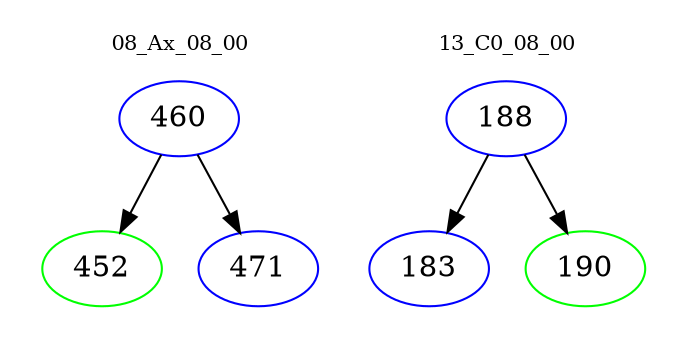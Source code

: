 digraph{
subgraph cluster_0 {
color = white
label = "08_Ax_08_00";
fontsize=10;
T0_460 [label="460", color="blue"]
T0_460 -> T0_452 [color="black"]
T0_452 [label="452", color="green"]
T0_460 -> T0_471 [color="black"]
T0_471 [label="471", color="blue"]
}
subgraph cluster_1 {
color = white
label = "13_C0_08_00";
fontsize=10;
T1_188 [label="188", color="blue"]
T1_188 -> T1_183 [color="black"]
T1_183 [label="183", color="blue"]
T1_188 -> T1_190 [color="black"]
T1_190 [label="190", color="green"]
}
}
